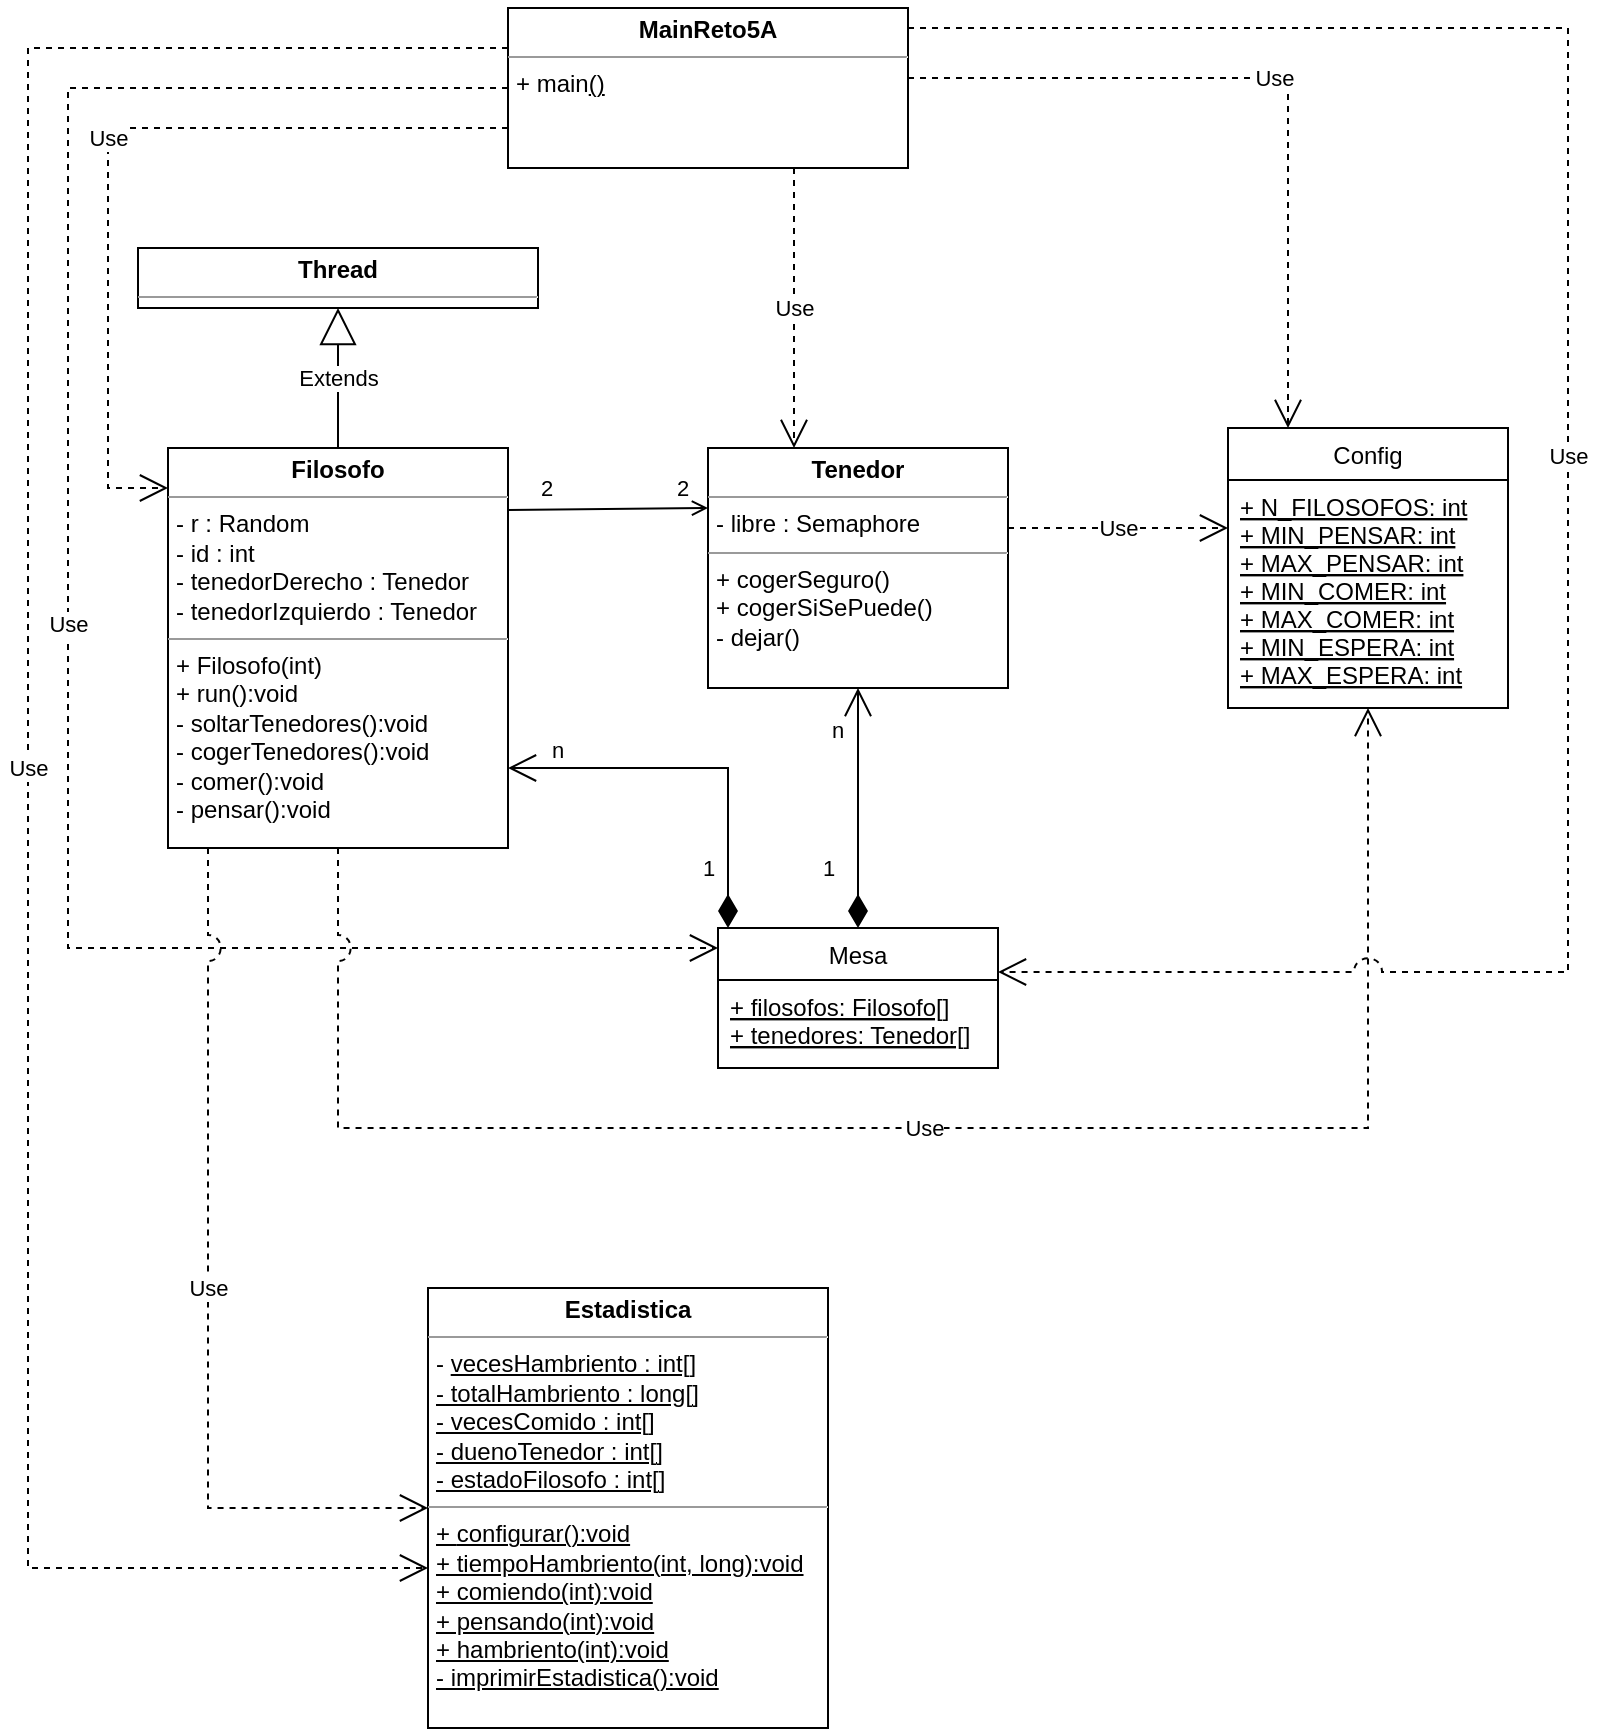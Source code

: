 <mxfile version="20.6.2" type="device"><diagram id="DxKNDRg-YdVuHn2VCEwd" name="Página-1"><mxGraphModel dx="1476" dy="867" grid="0" gridSize="10" guides="0" tooltips="1" connect="1" arrows="1" fold="1" page="1" pageScale="1" pageWidth="5000" pageHeight="5000" math="0" shadow="0"><root><mxCell id="0"/><mxCell id="1" parent="0"/><mxCell id="gJEkNxsxVVQmGKvwAJrS-1" value="Mesa" style="swimlane;fontStyle=0;childLayout=stackLayout;horizontal=1;startSize=26;fillColor=none;horizontalStack=0;resizeParent=1;resizeParentMax=0;resizeLast=0;collapsible=1;marginBottom=0;" parent="1" vertex="1"><mxGeometry x="1155" y="480" width="140" height="70" as="geometry"/></mxCell><mxCell id="gJEkNxsxVVQmGKvwAJrS-2" value="+ filosofos: Filosofo[]&#10;+ tenedores: Tenedor[]" style="text;strokeColor=none;fillColor=none;align=left;verticalAlign=top;spacingLeft=4;spacingRight=4;overflow=hidden;rotatable=0;points=[[0,0.5],[1,0.5]];portConstraint=eastwest;fontStyle=4" parent="gJEkNxsxVVQmGKvwAJrS-1" vertex="1"><mxGeometry y="26" width="140" height="44" as="geometry"/></mxCell><mxCell id="gJEkNxsxVVQmGKvwAJrS-5" value="&lt;p style=&quot;margin:0px;margin-top:4px;text-align:center;&quot;&gt;&lt;b&gt;Filosofo&lt;/b&gt;&lt;/p&gt;&lt;hr size=&quot;1&quot;&gt;&lt;p style=&quot;margin:0px;margin-left:4px;&quot;&gt;&lt;span style=&quot;background-color: initial;&quot;&gt;-&amp;nbsp;&lt;/span&gt;&lt;span style=&quot;background-color: initial;&quot;&gt;r : Random&lt;/span&gt;&lt;span style=&quot;background-color: initial;&quot;&gt;&lt;br&gt;&lt;/span&gt;&lt;/p&gt;&lt;p style=&quot;margin:0px;margin-left:4px;&quot;&gt;- id : int&lt;/p&gt;&lt;p style=&quot;margin:0px;margin-left:4px;&quot;&gt;- tenedorDerecho : Tenedor&lt;/p&gt;&lt;p style=&quot;margin:0px;margin-left:4px;&quot;&gt;- tenedorIzquierdo : Tenedor&lt;/p&gt;&lt;hr size=&quot;1&quot;&gt;&lt;p style=&quot;margin:0px;margin-left:4px;&quot;&gt;+&amp;nbsp;&lt;span style=&quot;background-color: initial;&quot;&gt;Filosofo(int)&lt;/span&gt;&lt;/p&gt;&lt;p style=&quot;margin:0px;margin-left:4px;&quot;&gt;+ run():void&lt;/p&gt;&lt;p style=&quot;margin:0px;margin-left:4px;&quot;&gt;- soltarTenedores():void&lt;/p&gt;&lt;p style=&quot;margin:0px;margin-left:4px;&quot;&gt;- cogerTenedores():void&lt;/p&gt;&lt;p style=&quot;margin:0px;margin-left:4px;&quot;&gt;- comer():void&lt;/p&gt;&lt;p style=&quot;margin:0px;margin-left:4px;&quot;&gt;- pensar():void&lt;/p&gt;" style="verticalAlign=top;align=left;overflow=fill;fontSize=12;fontFamily=Helvetica;html=1;" parent="1" vertex="1"><mxGeometry x="880" y="240" width="170" height="200" as="geometry"/></mxCell><mxCell id="gJEkNxsxVVQmGKvwAJrS-6" value="&lt;p style=&quot;margin:0px;margin-top:4px;text-align:center;&quot;&gt;&lt;b&gt;Estadistica&lt;/b&gt;&lt;/p&gt;&lt;hr size=&quot;1&quot;&gt;&lt;p style=&quot;margin:0px;margin-left:4px;&quot;&gt;&lt;span style=&quot;background-color: initial;&quot;&gt;- &lt;u&gt;vecesHambriento : int[]&lt;/u&gt;&lt;/span&gt;&lt;u&gt;&lt;br&gt;&lt;/u&gt;&lt;/p&gt;&lt;p style=&quot;margin:0px;margin-left:4px;&quot;&gt;&lt;u&gt;- totalHambriento : long[]&lt;/u&gt;&lt;/p&gt;&lt;p style=&quot;margin:0px;margin-left:4px;&quot;&gt;&lt;u&gt;- vecesComido : int[]&lt;/u&gt;&lt;/p&gt;&lt;p style=&quot;margin:0px;margin-left:4px;&quot;&gt;&lt;u&gt;- duenoTenedor : int[]&lt;/u&gt;&lt;/p&gt;&lt;p style=&quot;margin:0px;margin-left:4px;&quot;&gt;&lt;u&gt;- estadoFilosofo : int[]&lt;/u&gt;&lt;/p&gt;&lt;hr size=&quot;1&quot;&gt;&lt;p style=&quot;margin:0px;margin-left:4px;&quot;&gt;&lt;u&gt;+&amp;nbsp;&lt;/u&gt;&lt;span style=&quot;background-color: initial;&quot;&gt;&lt;u&gt;configurar():void&lt;/u&gt;&lt;/span&gt;&lt;/p&gt;&lt;p style=&quot;margin:0px;margin-left:4px;&quot;&gt;&lt;u&gt;+ tiempoHambriento(int, long):void&lt;/u&gt;&lt;/p&gt;&lt;p style=&quot;margin:0px;margin-left:4px;&quot;&gt;&lt;u&gt;+ comiendo(int):void&lt;/u&gt;&lt;/p&gt;&lt;p style=&quot;margin:0px;margin-left:4px;&quot;&gt;&lt;u&gt;+ pensando(int):void&lt;/u&gt;&lt;/p&gt;&lt;p style=&quot;margin:0px;margin-left:4px;&quot;&gt;&lt;u&gt;+ hambriento(int):void&lt;/u&gt;&lt;/p&gt;&lt;p style=&quot;margin:0px;margin-left:4px;&quot;&gt;&lt;u&gt;- imprimirEstadistica():void&lt;/u&gt;&lt;/p&gt;" style="verticalAlign=top;align=left;overflow=fill;fontSize=12;fontFamily=Helvetica;html=1;" parent="1" vertex="1"><mxGeometry x="1010" y="660" width="200" height="220" as="geometry"/></mxCell><mxCell id="gJEkNxsxVVQmGKvwAJrS-7" value="&lt;p style=&quot;margin:0px;margin-top:4px;text-align:center;&quot;&gt;&lt;b&gt;Thread&lt;/b&gt;&lt;/p&gt;&lt;hr size=&quot;1&quot;&gt;&lt;p style=&quot;margin:0px;margin-left:4px;&quot;&gt;&lt;br&gt;&lt;/p&gt;" style="verticalAlign=top;align=left;overflow=fill;fontSize=12;fontFamily=Helvetica;html=1;" parent="1" vertex="1"><mxGeometry x="865" y="140" width="200" height="30" as="geometry"/></mxCell><mxCell id="gJEkNxsxVVQmGKvwAJrS-8" value="Extends" style="endArrow=block;endSize=16;endFill=0;html=1;rounded=0;" parent="1" source="gJEkNxsxVVQmGKvwAJrS-5" target="gJEkNxsxVVQmGKvwAJrS-7" edge="1"><mxGeometry width="160" relative="1" as="geometry"><mxPoint x="870" y="210" as="sourcePoint"/><mxPoint x="1030" y="210" as="targetPoint"/></mxGeometry></mxCell><mxCell id="gJEkNxsxVVQmGKvwAJrS-10" value="Config" style="swimlane;fontStyle=0;childLayout=stackLayout;horizontal=1;startSize=26;fillColor=none;horizontalStack=0;resizeParent=1;resizeParentMax=0;resizeLast=0;collapsible=1;marginBottom=0;" parent="1" vertex="1"><mxGeometry x="1410" y="230" width="140" height="140" as="geometry"/></mxCell><mxCell id="gJEkNxsxVVQmGKvwAJrS-11" value="+ N_FILOSOFOS: int&#10;+ MIN_PENSAR: int&#10;+ MAX_PENSAR: int&#10;+ MIN_COMER: int&#10;+ MAX_COMER: int&#10;+ MIN_ESPERA: int&#10;+ MAX_ESPERA: int" style="text;strokeColor=none;fillColor=none;align=left;verticalAlign=top;spacingLeft=4;spacingRight=4;overflow=hidden;rotatable=0;points=[[0,0.5],[1,0.5]];portConstraint=eastwest;fontStyle=4" parent="gJEkNxsxVVQmGKvwAJrS-10" vertex="1"><mxGeometry y="26" width="140" height="114" as="geometry"/></mxCell><mxCell id="gJEkNxsxVVQmGKvwAJrS-15" value="&lt;p style=&quot;margin:0px;margin-top:4px;text-align:center;&quot;&gt;&lt;b&gt;MainReto5A&lt;/b&gt;&lt;/p&gt;&lt;hr size=&quot;1&quot;&gt;&lt;p style=&quot;margin:0px;margin-left:4px;&quot;&gt;&lt;span style=&quot;background-color: initial;&quot;&gt;+ main&lt;u&gt;()&lt;/u&gt;&lt;/span&gt;&lt;/p&gt;" style="verticalAlign=top;align=left;overflow=fill;fontSize=12;fontFamily=Helvetica;html=1;" parent="1" vertex="1"><mxGeometry x="1050" y="20" width="200" height="80" as="geometry"/></mxCell><mxCell id="gJEkNxsxVVQmGKvwAJrS-16" value="&lt;p style=&quot;margin:0px;margin-top:4px;text-align:center;&quot;&gt;&lt;b&gt;Tenedor&lt;/b&gt;&lt;/p&gt;&lt;hr size=&quot;1&quot;&gt;&lt;p style=&quot;margin:0px;margin-left:4px;&quot;&gt;&lt;span style=&quot;background-color: initial;&quot;&gt;- libre&lt;/span&gt;&lt;span style=&quot;background-color: initial;&quot;&gt;&amp;nbsp;: Semaphore&lt;/span&gt;&lt;br&gt;&lt;/p&gt;&lt;hr size=&quot;1&quot;&gt;&lt;p style=&quot;margin:0px;margin-left:4px;&quot;&gt;+&amp;nbsp;&lt;span style=&quot;background-color: initial;&quot;&gt;cogerSeguro()&lt;/span&gt;&lt;/p&gt;&lt;p style=&quot;margin:0px;margin-left:4px;&quot;&gt;+ cogerSiSePuede()&lt;/p&gt;&lt;p style=&quot;margin:0px;margin-left:4px;&quot;&gt;- dejar()&lt;/p&gt;" style="verticalAlign=top;align=left;overflow=fill;fontSize=12;fontFamily=Helvetica;html=1;" parent="1" vertex="1"><mxGeometry x="1150" y="240" width="150" height="120" as="geometry"/></mxCell><mxCell id="gJEkNxsxVVQmGKvwAJrS-17" value="Use" style="endArrow=open;endSize=12;dashed=1;html=1;rounded=0;edgeStyle=orthogonalEdgeStyle;" parent="1" source="gJEkNxsxVVQmGKvwAJrS-15" target="gJEkNxsxVVQmGKvwAJrS-5" edge="1"><mxGeometry width="160" relative="1" as="geometry"><mxPoint x="970" y="190" as="sourcePoint"/><mxPoint x="1130" y="190" as="targetPoint"/><Array as="points"><mxPoint x="850" y="80"/><mxPoint x="850" y="260"/></Array></mxGeometry></mxCell><mxCell id="gJEkNxsxVVQmGKvwAJrS-18" value="Use" style="endArrow=open;endSize=12;dashed=1;html=1;rounded=0;edgeStyle=orthogonalEdgeStyle;" parent="1" source="gJEkNxsxVVQmGKvwAJrS-15" target="gJEkNxsxVVQmGKvwAJrS-1" edge="1"><mxGeometry width="160" relative="1" as="geometry"><mxPoint x="1060" y="55" as="sourcePoint"/><mxPoint x="890" y="270" as="targetPoint"/><Array as="points"><mxPoint x="830" y="60"/><mxPoint x="830" y="490"/></Array></mxGeometry></mxCell><mxCell id="gJEkNxsxVVQmGKvwAJrS-19" value="n" style="endArrow=open;html=1;endSize=12;startArrow=diamondThin;startSize=14;startFill=1;edgeStyle=orthogonalEdgeStyle;align=left;verticalAlign=bottom;rounded=0;" parent="1" source="gJEkNxsxVVQmGKvwAJrS-1" target="gJEkNxsxVVQmGKvwAJrS-16" edge="1"><mxGeometry x="0.5" y="15" relative="1" as="geometry"><mxPoint x="970" y="190" as="sourcePoint"/><mxPoint x="1130" y="190" as="targetPoint"/><mxPoint as="offset"/></mxGeometry></mxCell><mxCell id="gJEkNxsxVVQmGKvwAJrS-29" value="1" style="edgeLabel;html=1;align=center;verticalAlign=middle;resizable=0;points=[];" parent="gJEkNxsxVVQmGKvwAJrS-19" vertex="1" connectable="0"><mxGeometry x="-0.317" y="2" relative="1" as="geometry"><mxPoint x="-13" y="11" as="offset"/></mxGeometry></mxCell><mxCell id="gJEkNxsxVVQmGKvwAJrS-20" value="n" style="endArrow=open;html=1;endSize=12;startArrow=diamondThin;startSize=14;startFill=1;edgeStyle=orthogonalEdgeStyle;align=left;verticalAlign=bottom;rounded=0;" parent="1" source="gJEkNxsxVVQmGKvwAJrS-1" target="gJEkNxsxVVQmGKvwAJrS-5" edge="1"><mxGeometry x="0.789" relative="1" as="geometry"><mxPoint x="1210" y="480" as="sourcePoint"/><mxPoint x="1235" y="370" as="targetPoint"/><Array as="points"><mxPoint x="1160" y="400"/></Array><mxPoint as="offset"/></mxGeometry></mxCell><mxCell id="gJEkNxsxVVQmGKvwAJrS-30" value="1&lt;br&gt;" style="edgeLabel;html=1;align=center;verticalAlign=middle;resizable=0;points=[];" parent="gJEkNxsxVVQmGKvwAJrS-20" vertex="1" connectable="0"><mxGeometry x="-0.737" y="1" relative="1" as="geometry"><mxPoint x="-9" y="-5" as="offset"/></mxGeometry></mxCell><mxCell id="gJEkNxsxVVQmGKvwAJrS-23" value="Use" style="endArrow=open;endSize=12;dashed=1;html=1;rounded=0;edgeStyle=orthogonalEdgeStyle;" parent="1" source="gJEkNxsxVVQmGKvwAJrS-15" target="gJEkNxsxVVQmGKvwAJrS-10" edge="1"><mxGeometry width="160" relative="1" as="geometry"><mxPoint x="1060" y="55" as="sourcePoint"/><mxPoint x="890" y="270" as="targetPoint"/><Array as="points"><mxPoint x="1440" y="55"/></Array></mxGeometry></mxCell><mxCell id="gJEkNxsxVVQmGKvwAJrS-24" value="Use" style="endArrow=open;endSize=12;dashed=1;html=1;rounded=0;edgeStyle=orthogonalEdgeStyle;" parent="1" source="gJEkNxsxVVQmGKvwAJrS-16" target="gJEkNxsxVVQmGKvwAJrS-10" edge="1"><mxGeometry width="160" relative="1" as="geometry"><mxPoint x="1260" y="65" as="sourcePoint"/><mxPoint x="1450" y="240" as="targetPoint"/><Array as="points"><mxPoint x="1370" y="280"/><mxPoint x="1370" y="280"/></Array></mxGeometry></mxCell><mxCell id="gJEkNxsxVVQmGKvwAJrS-25" value="Use" style="endArrow=open;endSize=12;dashed=1;html=1;rounded=0;edgeStyle=orthogonalEdgeStyle;jumpStyle=arc;jumpSize=13;" parent="1" source="gJEkNxsxVVQmGKvwAJrS-5" target="gJEkNxsxVVQmGKvwAJrS-10" edge="1"><mxGeometry width="160" relative="1" as="geometry"><mxPoint x="1060" y="40" as="sourcePoint"/><mxPoint x="1165" y="500" as="targetPoint"/><Array as="points"><mxPoint x="965" y="580"/><mxPoint x="1480" y="580"/></Array></mxGeometry></mxCell><mxCell id="gJEkNxsxVVQmGKvwAJrS-26" value="" style="endArrow=none;endFill=0;endSize=24;html=1;rounded=0;jumpStyle=arc;jumpSize=13;entryX=1;entryY=0.155;entryDx=0;entryDy=0;entryPerimeter=0;exitX=0;exitY=0.25;exitDx=0;exitDy=0;startArrow=open;startFill=0;" parent="1" source="gJEkNxsxVVQmGKvwAJrS-16" target="gJEkNxsxVVQmGKvwAJrS-5" edge="1"><mxGeometry width="160" relative="1" as="geometry"><mxPoint x="1000" y="400" as="sourcePoint"/><mxPoint x="1160" y="400" as="targetPoint"/></mxGeometry></mxCell><mxCell id="gJEkNxsxVVQmGKvwAJrS-27" value="2" style="edgeLabel;html=1;align=center;verticalAlign=middle;resizable=0;points=[];" parent="gJEkNxsxVVQmGKvwAJrS-26" vertex="1" connectable="0"><mxGeometry x="0.24" relative="1" as="geometry"><mxPoint x="-19" y="-11" as="offset"/></mxGeometry></mxCell><mxCell id="gJEkNxsxVVQmGKvwAJrS-28" value="2" style="edgeLabel;html=1;align=center;verticalAlign=middle;resizable=0;points=[];" parent="gJEkNxsxVVQmGKvwAJrS-26" vertex="1" connectable="0"><mxGeometry x="-0.74" y="-1" relative="1" as="geometry"><mxPoint y="-9" as="offset"/></mxGeometry></mxCell><mxCell id="gJEkNxsxVVQmGKvwAJrS-31" value="Use" style="endArrow=open;endSize=12;dashed=1;html=1;rounded=0;edgeStyle=orthogonalEdgeStyle;jumpStyle=arc;jumpSize=13;" parent="1" source="gJEkNxsxVVQmGKvwAJrS-5" target="gJEkNxsxVVQmGKvwAJrS-6" edge="1"><mxGeometry width="160" relative="1" as="geometry"><mxPoint x="975" y="450" as="sourcePoint"/><mxPoint x="1490" y="380" as="targetPoint"/><Array as="points"><mxPoint x="900" y="770"/></Array></mxGeometry></mxCell><mxCell id="gJEkNxsxVVQmGKvwAJrS-32" value="Use" style="endArrow=open;endSize=12;dashed=1;html=1;rounded=0;edgeStyle=orthogonalEdgeStyle;" parent="1" source="gJEkNxsxVVQmGKvwAJrS-15" target="gJEkNxsxVVQmGKvwAJrS-6" edge="1"><mxGeometry width="160" relative="1" as="geometry"><mxPoint x="1060" y="40" as="sourcePoint"/><mxPoint x="1165" y="500" as="targetPoint"/><Array as="points"><mxPoint x="810" y="40"/><mxPoint x="810" y="800"/></Array></mxGeometry></mxCell><mxCell id="gJEkNxsxVVQmGKvwAJrS-33" value="Use" style="endArrow=open;endSize=12;dashed=1;html=1;rounded=0;edgeStyle=orthogonalEdgeStyle;jumpStyle=arc;jumpSize=14;" parent="1" source="gJEkNxsxVVQmGKvwAJrS-15" target="gJEkNxsxVVQmGKvwAJrS-1" edge="1"><mxGeometry width="160" relative="1" as="geometry"><mxPoint x="1260" y="65" as="sourcePoint"/><mxPoint x="1450" y="240" as="targetPoint"/><Array as="points"><mxPoint x="1580" y="30"/><mxPoint x="1580" y="502"/></Array></mxGeometry></mxCell><mxCell id="gJEkNxsxVVQmGKvwAJrS-34" value="Use" style="endArrow=open;endSize=12;dashed=1;html=1;rounded=0;edgeStyle=orthogonalEdgeStyle;" parent="1" source="gJEkNxsxVVQmGKvwAJrS-15" target="gJEkNxsxVVQmGKvwAJrS-16" edge="1"><mxGeometry width="160" relative="1" as="geometry"><mxPoint x="1060" y="90" as="sourcePoint"/><mxPoint x="890" y="270" as="targetPoint"/><Array as="points"><mxPoint x="1193" y="163"/><mxPoint x="1193" y="163"/></Array></mxGeometry></mxCell></root></mxGraphModel></diagram></mxfile>